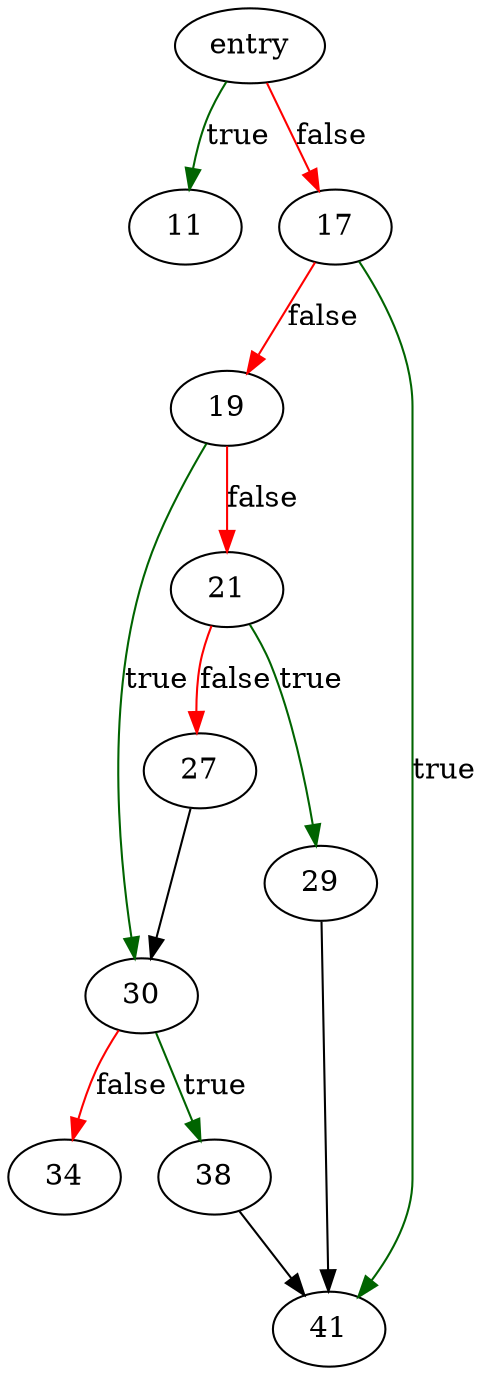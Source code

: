 digraph "reap" {
	// Node definitions.
	1 [label=entry];
	11;
	17;
	19;
	21;
	27;
	29;
	30;
	34;
	38;
	41;

	// Edge definitions.
	1 -> 11 [
		color=darkgreen
		label=true
	];
	1 -> 17 [
		color=red
		label=false
	];
	17 -> 19 [
		color=red
		label=false
	];
	17 -> 41 [
		color=darkgreen
		label=true
	];
	19 -> 21 [
		color=red
		label=false
	];
	19 -> 30 [
		color=darkgreen
		label=true
	];
	21 -> 27 [
		color=red
		label=false
	];
	21 -> 29 [
		color=darkgreen
		label=true
	];
	27 -> 30;
	29 -> 41;
	30 -> 34 [
		color=red
		label=false
	];
	30 -> 38 [
		color=darkgreen
		label=true
	];
	38 -> 41;
}